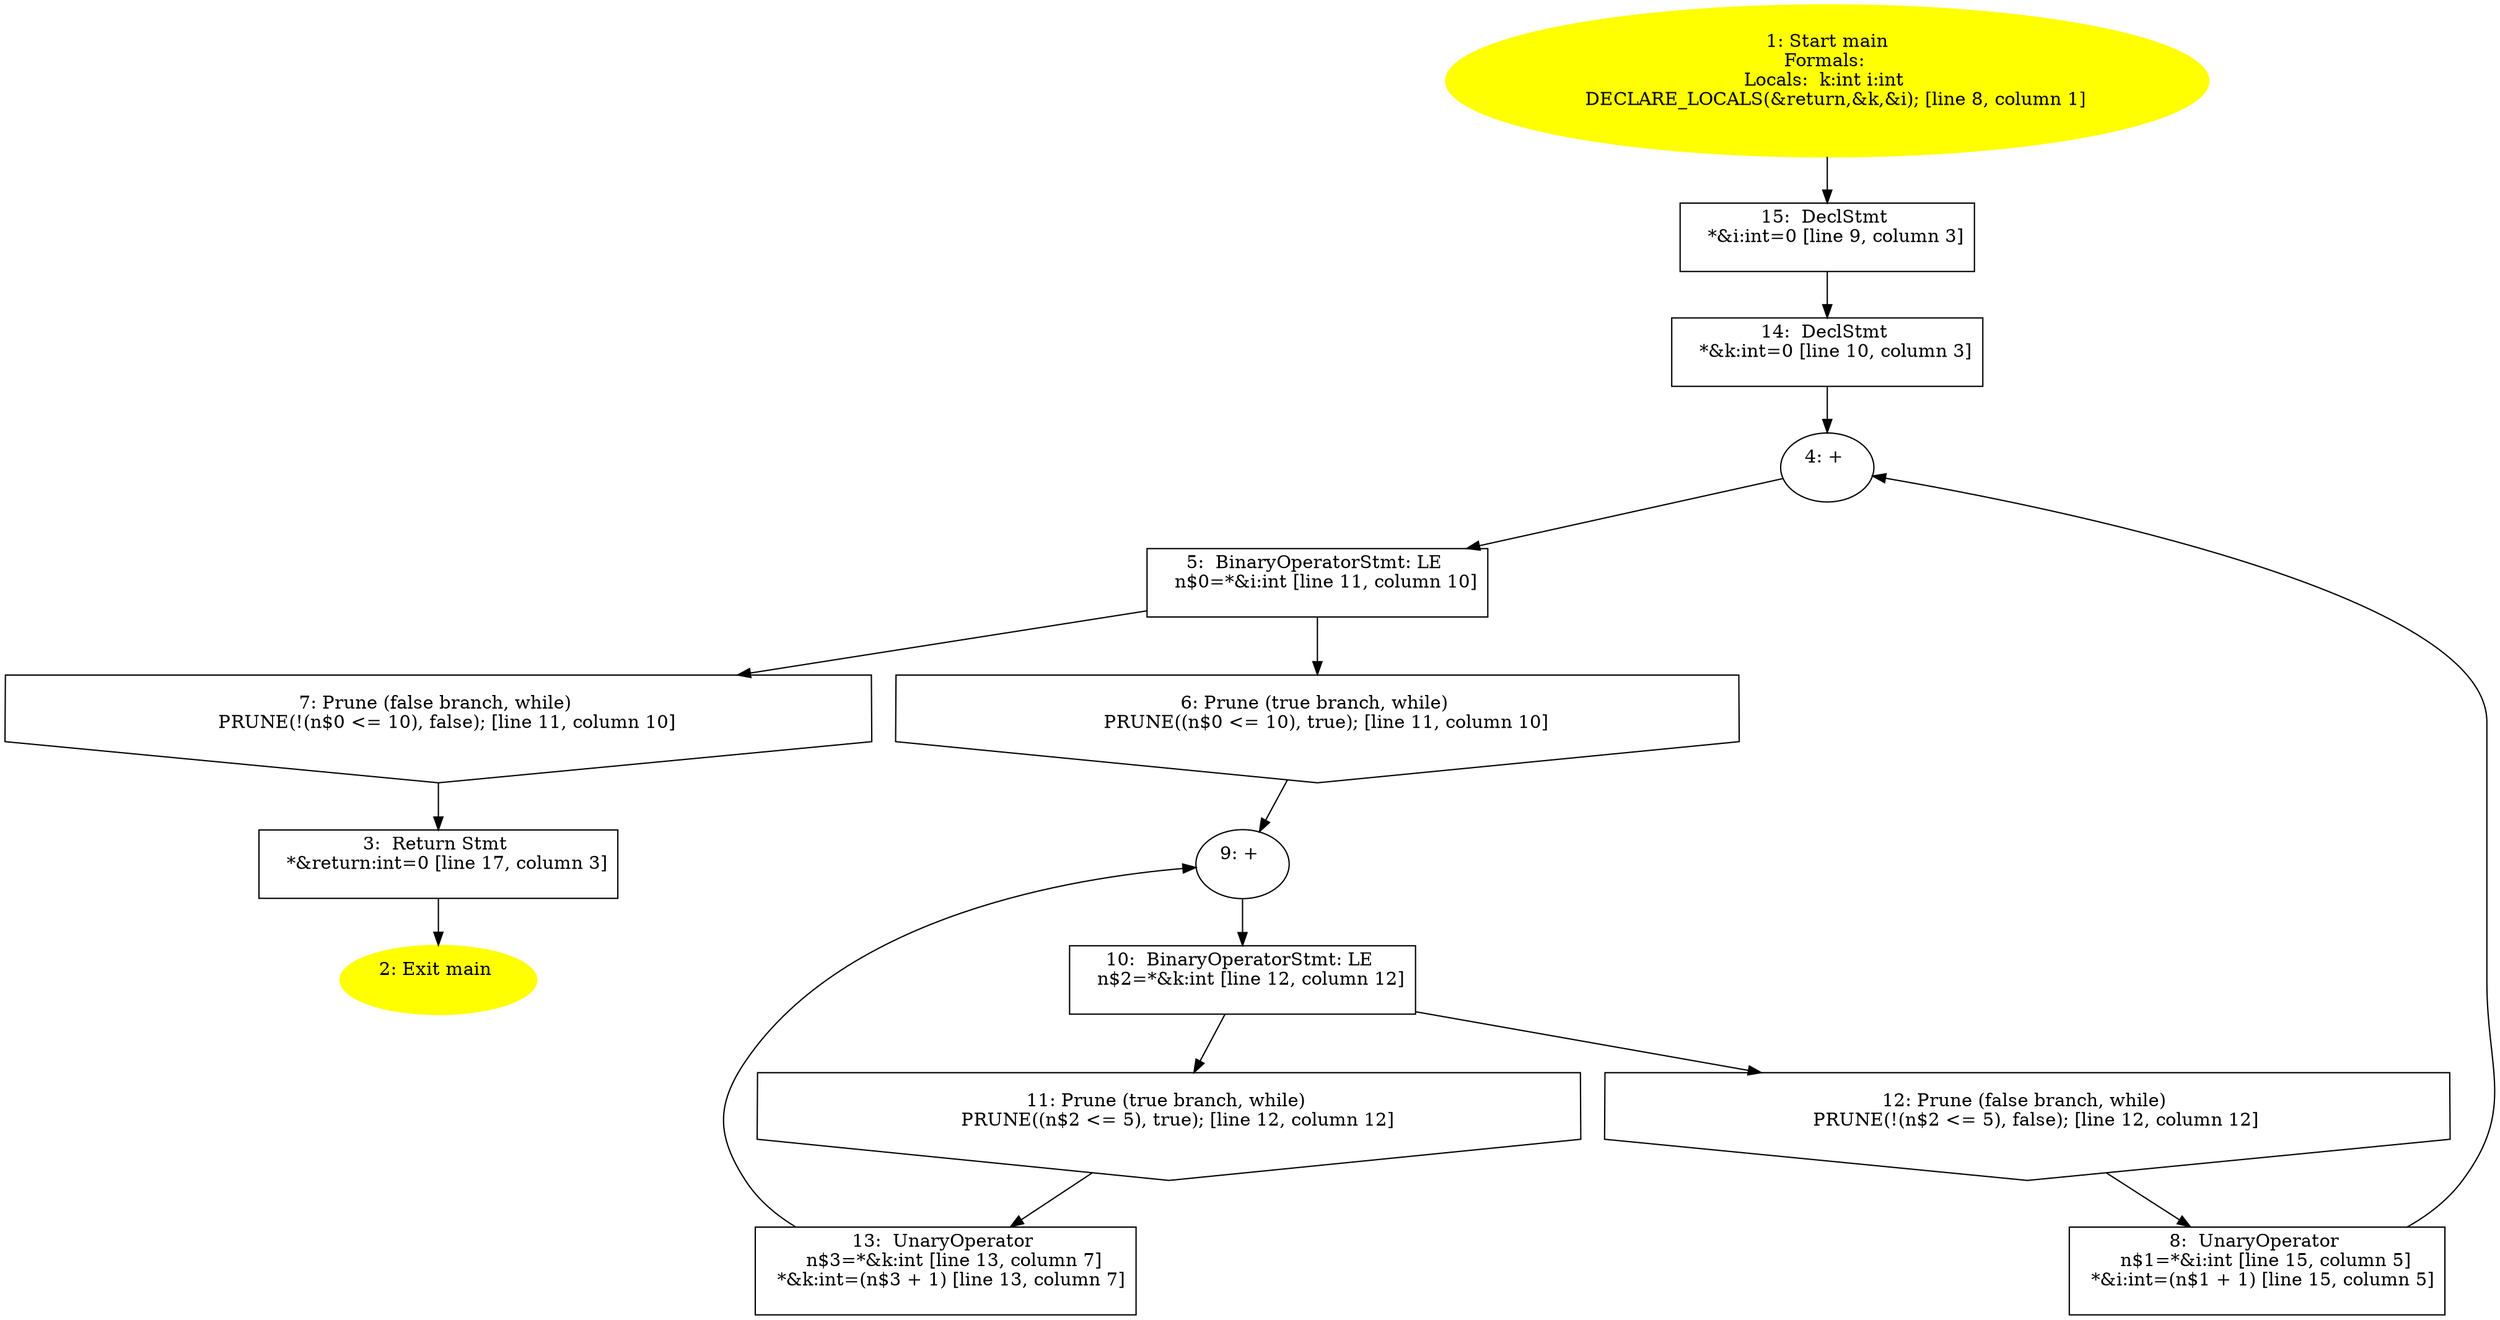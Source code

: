 /* @generated */
digraph cfg {
"main.fad58de7366495db4650cfefac2fcd61_1" [label="1: Start main\nFormals: \nLocals:  k:int i:int \n   DECLARE_LOCALS(&return,&k,&i); [line 8, column 1]\n " color=yellow style=filled]
	

	 "main.fad58de7366495db4650cfefac2fcd61_1" -> "main.fad58de7366495db4650cfefac2fcd61_15" ;
"main.fad58de7366495db4650cfefac2fcd61_2" [label="2: Exit main \n  " color=yellow style=filled]
	

"main.fad58de7366495db4650cfefac2fcd61_3" [label="3:  Return Stmt \n   *&return:int=0 [line 17, column 3]\n " shape="box"]
	

	 "main.fad58de7366495db4650cfefac2fcd61_3" -> "main.fad58de7366495db4650cfefac2fcd61_2" ;
"main.fad58de7366495db4650cfefac2fcd61_4" [label="4: + \n  " ]
	

	 "main.fad58de7366495db4650cfefac2fcd61_4" -> "main.fad58de7366495db4650cfefac2fcd61_5" ;
"main.fad58de7366495db4650cfefac2fcd61_5" [label="5:  BinaryOperatorStmt: LE \n   n$0=*&i:int [line 11, column 10]\n " shape="box"]
	

	 "main.fad58de7366495db4650cfefac2fcd61_5" -> "main.fad58de7366495db4650cfefac2fcd61_6" ;
	 "main.fad58de7366495db4650cfefac2fcd61_5" -> "main.fad58de7366495db4650cfefac2fcd61_7" ;
"main.fad58de7366495db4650cfefac2fcd61_6" [label="6: Prune (true branch, while) \n   PRUNE((n$0 <= 10), true); [line 11, column 10]\n " shape="invhouse"]
	

	 "main.fad58de7366495db4650cfefac2fcd61_6" -> "main.fad58de7366495db4650cfefac2fcd61_9" ;
"main.fad58de7366495db4650cfefac2fcd61_7" [label="7: Prune (false branch, while) \n   PRUNE(!(n$0 <= 10), false); [line 11, column 10]\n " shape="invhouse"]
	

	 "main.fad58de7366495db4650cfefac2fcd61_7" -> "main.fad58de7366495db4650cfefac2fcd61_3" ;
"main.fad58de7366495db4650cfefac2fcd61_8" [label="8:  UnaryOperator \n   n$1=*&i:int [line 15, column 5]\n  *&i:int=(n$1 + 1) [line 15, column 5]\n " shape="box"]
	

	 "main.fad58de7366495db4650cfefac2fcd61_8" -> "main.fad58de7366495db4650cfefac2fcd61_4" ;
"main.fad58de7366495db4650cfefac2fcd61_9" [label="9: + \n  " ]
	

	 "main.fad58de7366495db4650cfefac2fcd61_9" -> "main.fad58de7366495db4650cfefac2fcd61_10" ;
"main.fad58de7366495db4650cfefac2fcd61_10" [label="10:  BinaryOperatorStmt: LE \n   n$2=*&k:int [line 12, column 12]\n " shape="box"]
	

	 "main.fad58de7366495db4650cfefac2fcd61_10" -> "main.fad58de7366495db4650cfefac2fcd61_11" ;
	 "main.fad58de7366495db4650cfefac2fcd61_10" -> "main.fad58de7366495db4650cfefac2fcd61_12" ;
"main.fad58de7366495db4650cfefac2fcd61_11" [label="11: Prune (true branch, while) \n   PRUNE((n$2 <= 5), true); [line 12, column 12]\n " shape="invhouse"]
	

	 "main.fad58de7366495db4650cfefac2fcd61_11" -> "main.fad58de7366495db4650cfefac2fcd61_13" ;
"main.fad58de7366495db4650cfefac2fcd61_12" [label="12: Prune (false branch, while) \n   PRUNE(!(n$2 <= 5), false); [line 12, column 12]\n " shape="invhouse"]
	

	 "main.fad58de7366495db4650cfefac2fcd61_12" -> "main.fad58de7366495db4650cfefac2fcd61_8" ;
"main.fad58de7366495db4650cfefac2fcd61_13" [label="13:  UnaryOperator \n   n$3=*&k:int [line 13, column 7]\n  *&k:int=(n$3 + 1) [line 13, column 7]\n " shape="box"]
	

	 "main.fad58de7366495db4650cfefac2fcd61_13" -> "main.fad58de7366495db4650cfefac2fcd61_9" ;
"main.fad58de7366495db4650cfefac2fcd61_14" [label="14:  DeclStmt \n   *&k:int=0 [line 10, column 3]\n " shape="box"]
	

	 "main.fad58de7366495db4650cfefac2fcd61_14" -> "main.fad58de7366495db4650cfefac2fcd61_4" ;
"main.fad58de7366495db4650cfefac2fcd61_15" [label="15:  DeclStmt \n   *&i:int=0 [line 9, column 3]\n " shape="box"]
	

	 "main.fad58de7366495db4650cfefac2fcd61_15" -> "main.fad58de7366495db4650cfefac2fcd61_14" ;
}
